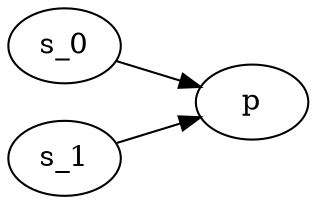 digraph example {
    rankdir = "LR"

    s_0 [texlbl="$s_0$"]
    s_1 [texlbl="$s_1$"]
    p [texlbl="$p$"]
    s_0 -> p
    s_1 -> p

}